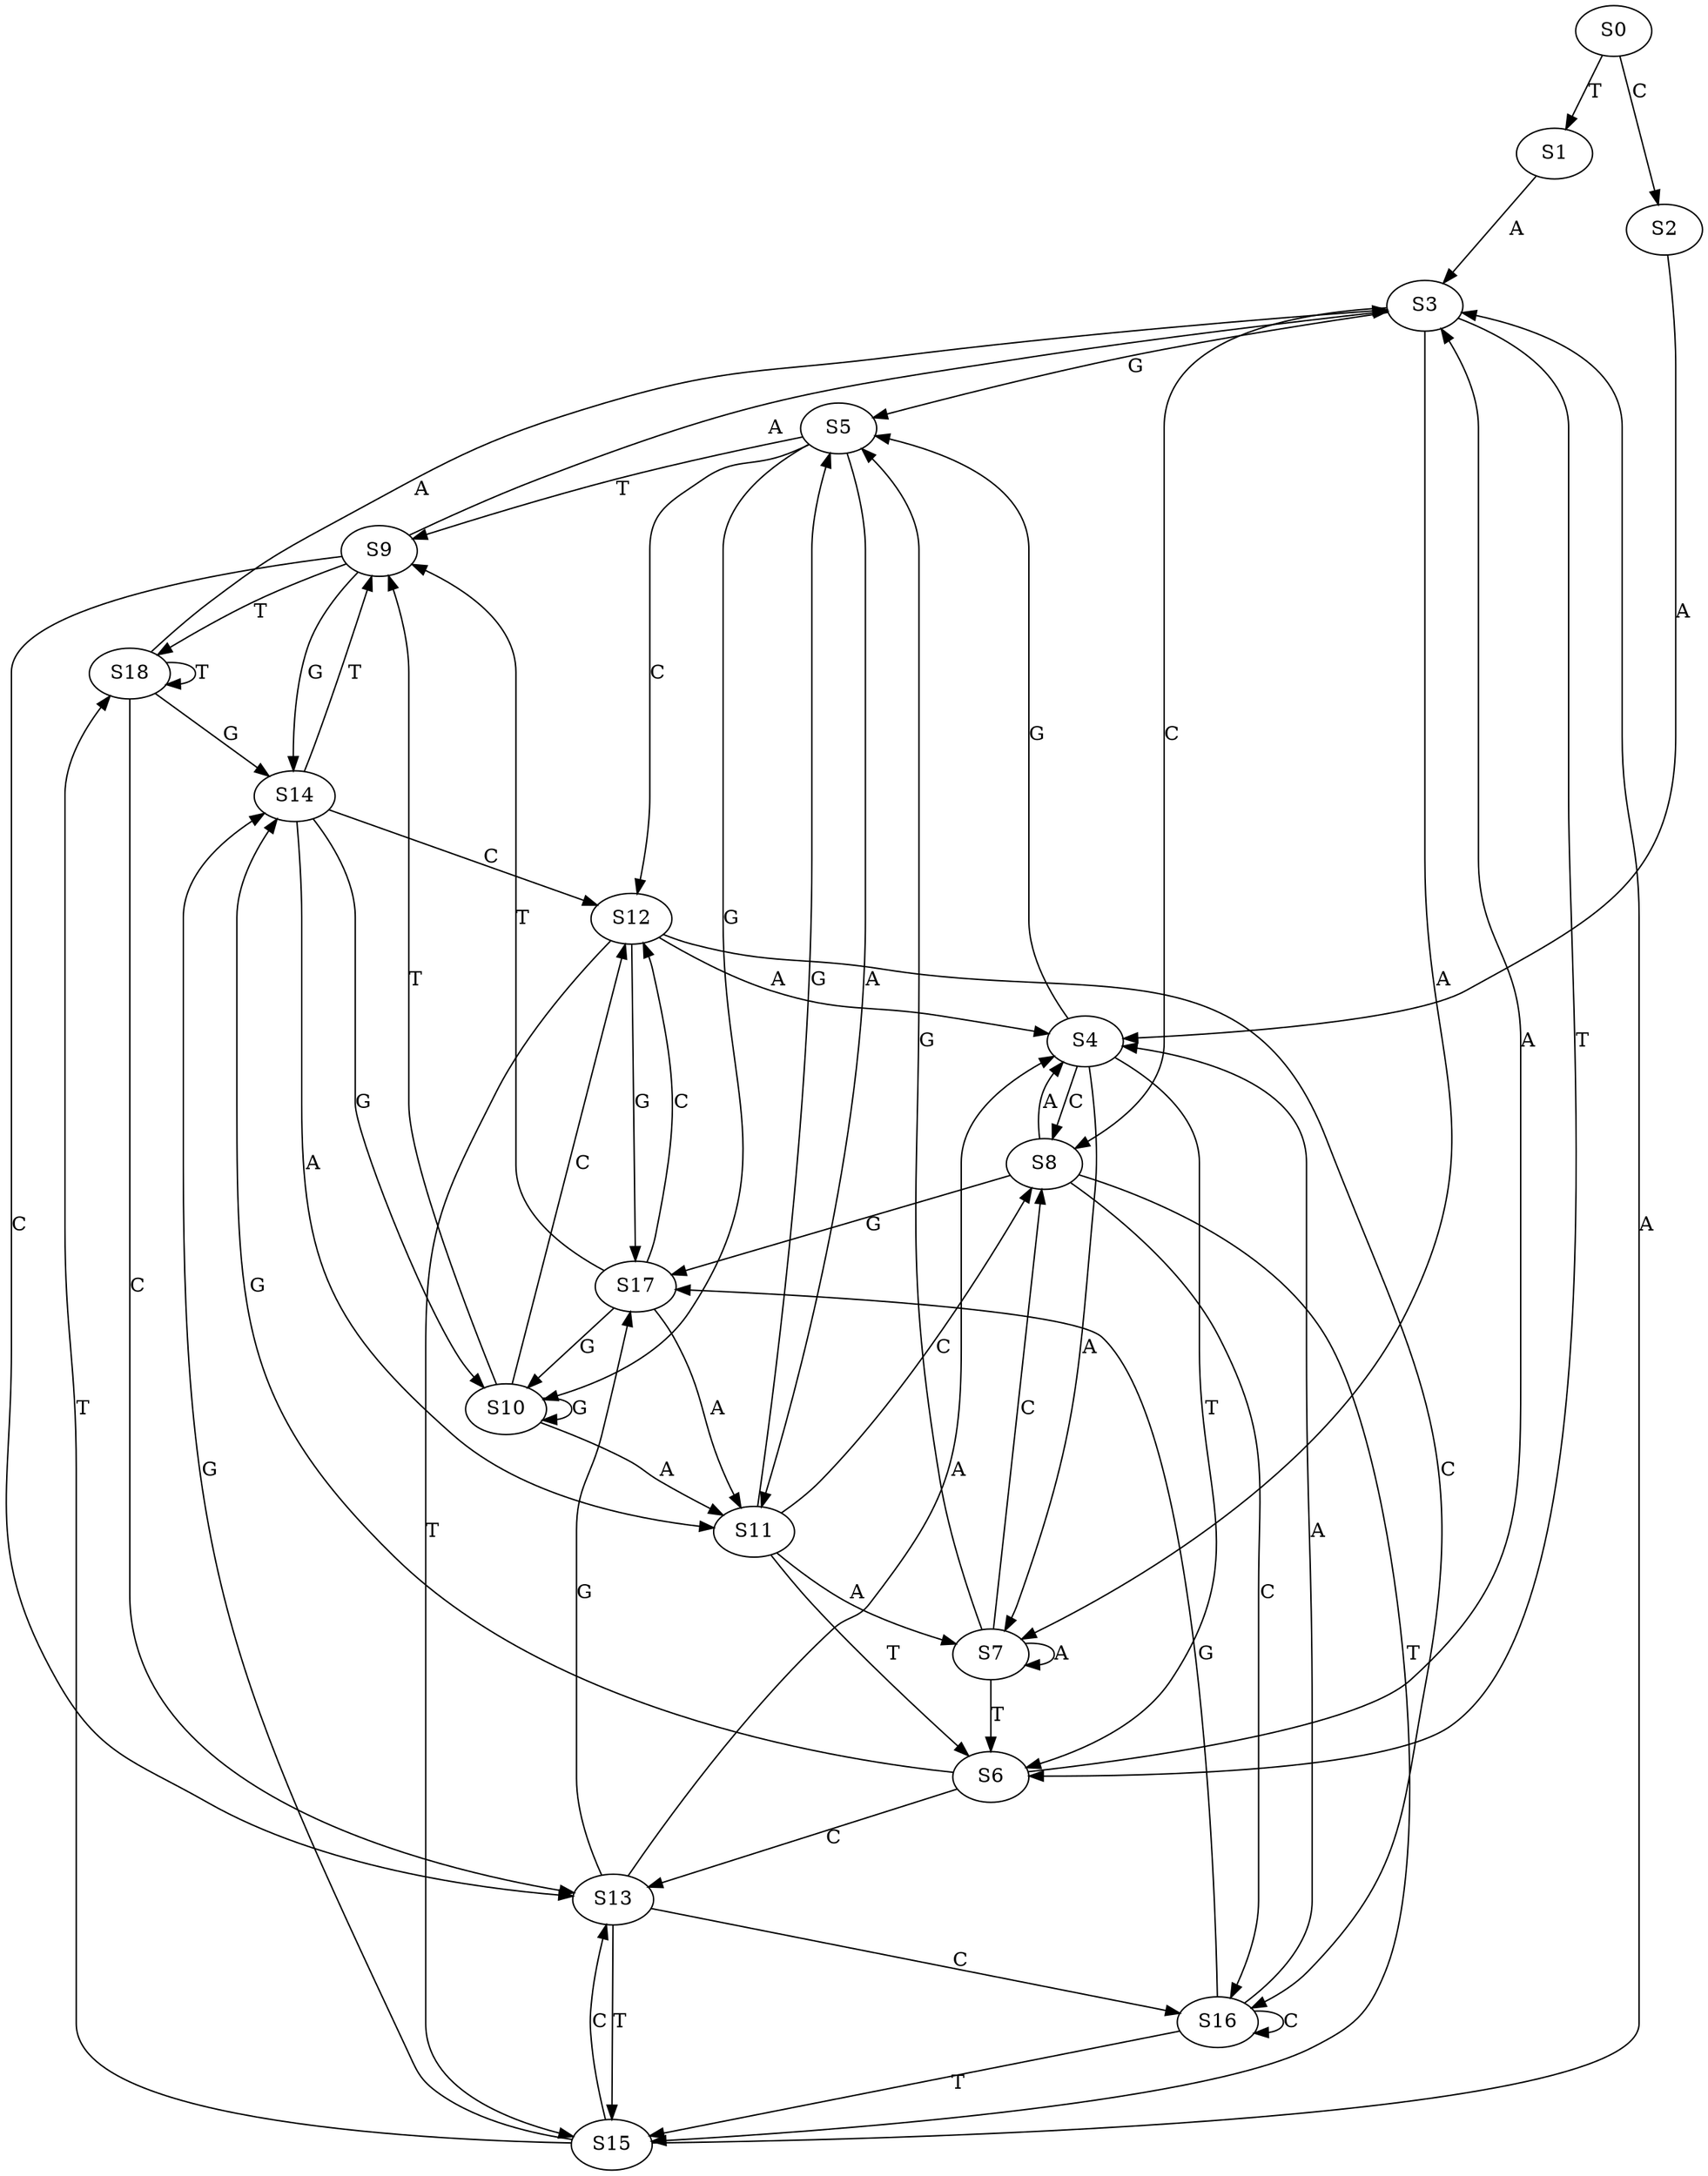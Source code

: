 strict digraph  {
	S0 -> S1 [ label = T ];
	S0 -> S2 [ label = C ];
	S1 -> S3 [ label = A ];
	S2 -> S4 [ label = A ];
	S3 -> S5 [ label = G ];
	S3 -> S6 [ label = T ];
	S3 -> S7 [ label = A ];
	S3 -> S8 [ label = C ];
	S4 -> S5 [ label = G ];
	S4 -> S6 [ label = T ];
	S4 -> S8 [ label = C ];
	S4 -> S7 [ label = A ];
	S5 -> S9 [ label = T ];
	S5 -> S10 [ label = G ];
	S5 -> S11 [ label = A ];
	S5 -> S12 [ label = C ];
	S6 -> S3 [ label = A ];
	S6 -> S13 [ label = C ];
	S6 -> S14 [ label = G ];
	S7 -> S6 [ label = T ];
	S7 -> S8 [ label = C ];
	S7 -> S5 [ label = G ];
	S7 -> S7 [ label = A ];
	S8 -> S4 [ label = A ];
	S8 -> S15 [ label = T ];
	S8 -> S16 [ label = C ];
	S8 -> S17 [ label = G ];
	S9 -> S3 [ label = A ];
	S9 -> S13 [ label = C ];
	S9 -> S14 [ label = G ];
	S9 -> S18 [ label = T ];
	S10 -> S11 [ label = A ];
	S10 -> S9 [ label = T ];
	S10 -> S10 [ label = G ];
	S10 -> S12 [ label = C ];
	S11 -> S5 [ label = G ];
	S11 -> S7 [ label = A ];
	S11 -> S8 [ label = C ];
	S11 -> S6 [ label = T ];
	S12 -> S16 [ label = C ];
	S12 -> S15 [ label = T ];
	S12 -> S17 [ label = G ];
	S12 -> S4 [ label = A ];
	S13 -> S15 [ label = T ];
	S13 -> S17 [ label = G ];
	S13 -> S16 [ label = C ];
	S13 -> S4 [ label = A ];
	S14 -> S11 [ label = A ];
	S14 -> S9 [ label = T ];
	S14 -> S12 [ label = C ];
	S14 -> S10 [ label = G ];
	S15 -> S14 [ label = G ];
	S15 -> S13 [ label = C ];
	S15 -> S3 [ label = A ];
	S15 -> S18 [ label = T ];
	S16 -> S17 [ label = G ];
	S16 -> S16 [ label = C ];
	S16 -> S4 [ label = A ];
	S16 -> S15 [ label = T ];
	S17 -> S10 [ label = G ];
	S17 -> S9 [ label = T ];
	S17 -> S11 [ label = A ];
	S17 -> S12 [ label = C ];
	S18 -> S13 [ label = C ];
	S18 -> S3 [ label = A ];
	S18 -> S14 [ label = G ];
	S18 -> S18 [ label = T ];
}
